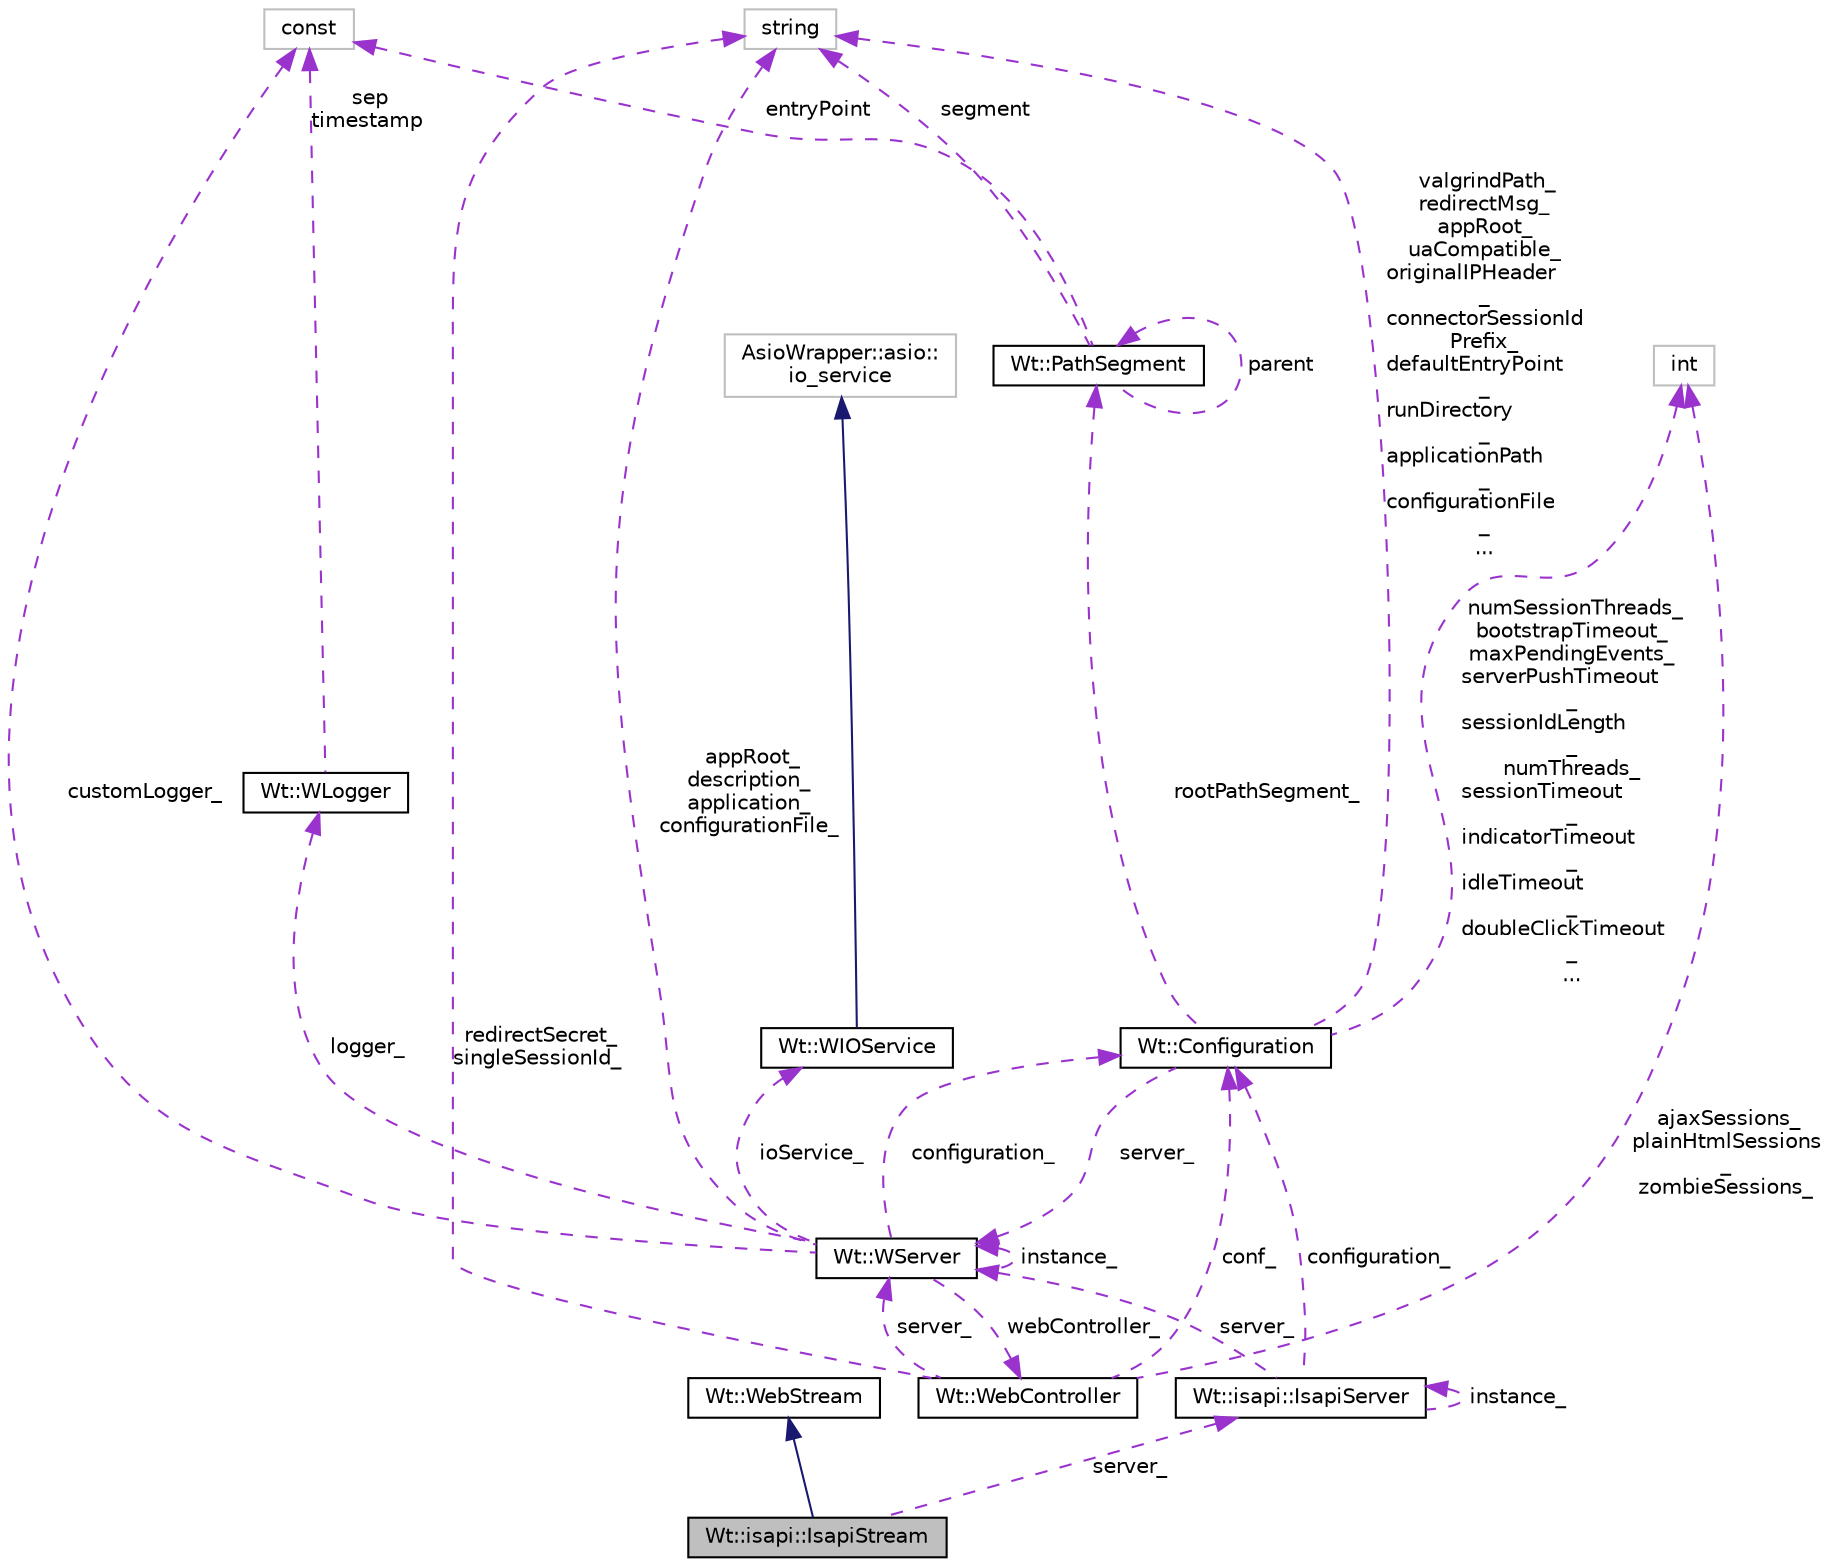digraph "Wt::isapi::IsapiStream"
{
 // LATEX_PDF_SIZE
  edge [fontname="Helvetica",fontsize="10",labelfontname="Helvetica",labelfontsize="10"];
  node [fontname="Helvetica",fontsize="10",shape=record];
  Node1 [label="Wt::isapi::IsapiStream",height=0.2,width=0.4,color="black", fillcolor="grey75", style="filled", fontcolor="black",tooltip=" "];
  Node2 -> Node1 [dir="back",color="midnightblue",fontsize="10",style="solid",fontname="Helvetica"];
  Node2 [label="Wt::WebStream",height=0.2,width=0.4,color="black", fillcolor="white", style="filled",URL="$classWt_1_1WebStream.html",tooltip=" "];
  Node3 -> Node1 [dir="back",color="darkorchid3",fontsize="10",style="dashed",label=" server_" ,fontname="Helvetica"];
  Node3 [label="Wt::isapi::IsapiServer",height=0.2,width=0.4,color="black", fillcolor="white", style="filled",URL="$classWt_1_1isapi_1_1IsapiServer.html",tooltip=" "];
  Node4 -> Node3 [dir="back",color="darkorchid3",fontsize="10",style="dashed",label=" configuration_" ,fontname="Helvetica"];
  Node4 [label="Wt::Configuration",height=0.2,width=0.4,color="black", fillcolor="white", style="filled",URL="$classWt_1_1Configuration.html",tooltip=" "];
  Node5 -> Node4 [dir="back",color="darkorchid3",fontsize="10",style="dashed",label=" rootPathSegment_" ,fontname="Helvetica"];
  Node5 [label="Wt::PathSegment",height=0.2,width=0.4,color="black", fillcolor="white", style="filled",URL="$structWt_1_1PathSegment.html",tooltip=" "];
  Node5 -> Node5 [dir="back",color="darkorchid3",fontsize="10",style="dashed",label=" parent" ,fontname="Helvetica"];
  Node6 -> Node5 [dir="back",color="darkorchid3",fontsize="10",style="dashed",label=" segment" ,fontname="Helvetica"];
  Node6 [label="string",height=0.2,width=0.4,color="grey75", fillcolor="white", style="filled",tooltip=" "];
  Node7 -> Node5 [dir="back",color="darkorchid3",fontsize="10",style="dashed",label=" entryPoint" ,fontname="Helvetica"];
  Node7 [label="const",height=0.2,width=0.4,color="grey75", fillcolor="white", style="filled",tooltip=" "];
  Node8 -> Node4 [dir="back",color="darkorchid3",fontsize="10",style="dashed",label=" server_" ,fontname="Helvetica"];
  Node8 [label="Wt::WServer",height=0.2,width=0.4,color="black", fillcolor="white", style="filled",URL="$classWt_1_1WServer.html",tooltip="A class encapsulating a web application server."];
  Node9 -> Node8 [dir="back",color="darkorchid3",fontsize="10",style="dashed",label=" ioService_" ,fontname="Helvetica"];
  Node9 [label="Wt::WIOService",height=0.2,width=0.4,color="black", fillcolor="white", style="filled",URL="$classWt_1_1WIOService.html",tooltip="An I/O service."];
  Node10 -> Node9 [dir="back",color="midnightblue",fontsize="10",style="solid",fontname="Helvetica"];
  Node10 [label="AsioWrapper::asio::\lio_service",height=0.2,width=0.4,color="grey75", fillcolor="white", style="filled",tooltip=" "];
  Node4 -> Node8 [dir="back",color="darkorchid3",fontsize="10",style="dashed",label=" configuration_" ,fontname="Helvetica"];
  Node11 -> Node8 [dir="back",color="darkorchid3",fontsize="10",style="dashed",label=" logger_" ,fontname="Helvetica"];
  Node11 [label="Wt::WLogger",height=0.2,width=0.4,color="black", fillcolor="white", style="filled",URL="$classWt_1_1WLogger.html",tooltip="A simple logging class."];
  Node7 -> Node11 [dir="back",color="darkorchid3",fontsize="10",style="dashed",label=" sep\ntimestamp" ,fontname="Helvetica"];
  Node8 -> Node8 [dir="back",color="darkorchid3",fontsize="10",style="dashed",label=" instance_" ,fontname="Helvetica"];
  Node12 -> Node8 [dir="back",color="darkorchid3",fontsize="10",style="dashed",label=" webController_" ,fontname="Helvetica"];
  Node12 [label="Wt::WebController",height=0.2,width=0.4,color="black", fillcolor="white", style="filled",URL="$classWt_1_1WebController.html",tooltip=" "];
  Node4 -> Node12 [dir="back",color="darkorchid3",fontsize="10",style="dashed",label=" conf_" ,fontname="Helvetica"];
  Node8 -> Node12 [dir="back",color="darkorchid3",fontsize="10",style="dashed",label=" server_" ,fontname="Helvetica"];
  Node13 -> Node12 [dir="back",color="darkorchid3",fontsize="10",style="dashed",label=" ajaxSessions_\nplainHtmlSessions\l_\nzombieSessions_" ,fontname="Helvetica"];
  Node13 [label="int",height=0.2,width=0.4,color="grey75", fillcolor="white", style="filled",tooltip=" "];
  Node6 -> Node12 [dir="back",color="darkorchid3",fontsize="10",style="dashed",label=" redirectSecret_\nsingleSessionId_" ,fontname="Helvetica"];
  Node6 -> Node8 [dir="back",color="darkorchid3",fontsize="10",style="dashed",label=" appRoot_\ndescription_\napplication_\nconfigurationFile_" ,fontname="Helvetica"];
  Node7 -> Node8 [dir="back",color="darkorchid3",fontsize="10",style="dashed",label=" customLogger_" ,fontname="Helvetica"];
  Node13 -> Node4 [dir="back",color="darkorchid3",fontsize="10",style="dashed",label=" numSessionThreads_\nbootstrapTimeout_\nmaxPendingEvents_\nserverPushTimeout\l_\nsessionIdLength\l_\nnumThreads_\nsessionTimeout\l_\nindicatorTimeout\l_\nidleTimeout\l_\ndoubleClickTimeout\l_\n..." ,fontname="Helvetica"];
  Node6 -> Node4 [dir="back",color="darkorchid3",fontsize="10",style="dashed",label=" valgrindPath_\nredirectMsg_\nappRoot_\nuaCompatible_\noriginalIPHeader\l_\nconnectorSessionId\lPrefix_\ndefaultEntryPoint\l_\nrunDirectory\l_\napplicationPath\l_\nconfigurationFile\l_\n..." ,fontname="Helvetica"];
  Node8 -> Node3 [dir="back",color="darkorchid3",fontsize="10",style="dashed",label=" server_" ,fontname="Helvetica"];
  Node3 -> Node3 [dir="back",color="darkorchid3",fontsize="10",style="dashed",label=" instance_" ,fontname="Helvetica"];
}
